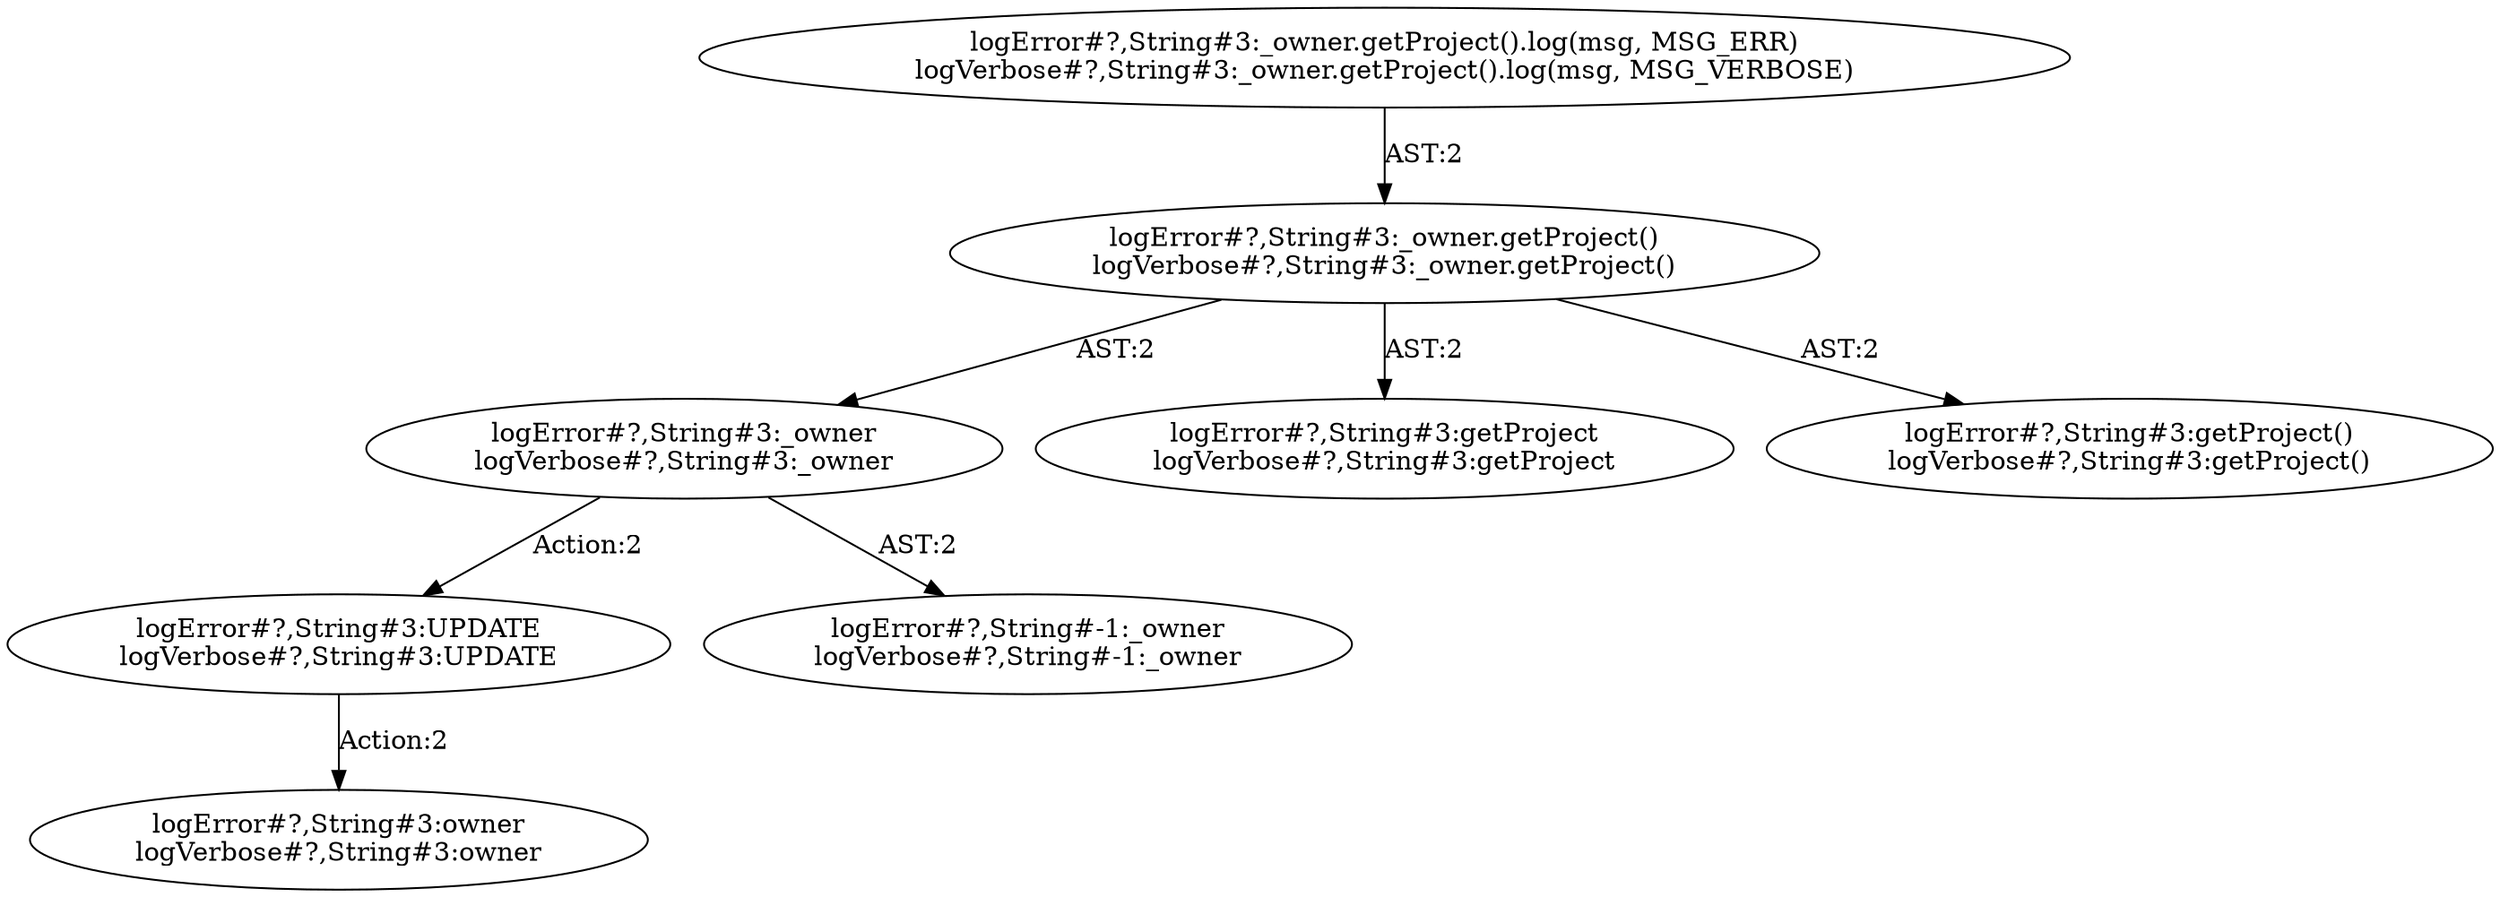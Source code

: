 digraph "Pattern" {
0 [label="logError#?,String#3:UPDATE
logVerbose#?,String#3:UPDATE" shape=ellipse]
1 [label="logError#?,String#3:_owner
logVerbose#?,String#3:_owner" shape=ellipse]
2 [label="logError#?,String#3:_owner.getProject()
logVerbose#?,String#3:_owner.getProject()" shape=ellipse]
3 [label="logError#?,String#3:_owner.getProject().log(msg, MSG_ERR)
logVerbose#?,String#3:_owner.getProject().log(msg, MSG_VERBOSE)" shape=ellipse]
4 [label="logError#?,String#3:getProject
logVerbose#?,String#3:getProject" shape=ellipse]
5 [label="logError#?,String#3:getProject()
logVerbose#?,String#3:getProject()" shape=ellipse]
6 [label="logError#?,String#-1:_owner
logVerbose#?,String#-1:_owner" shape=ellipse]
7 [label="logError#?,String#3:owner
logVerbose#?,String#3:owner" shape=ellipse]
0 -> 7 [label="Action:2"];
1 -> 0 [label="Action:2"];
1 -> 6 [label="AST:2"];
2 -> 1 [label="AST:2"];
2 -> 4 [label="AST:2"];
2 -> 5 [label="AST:2"];
3 -> 2 [label="AST:2"];
}
